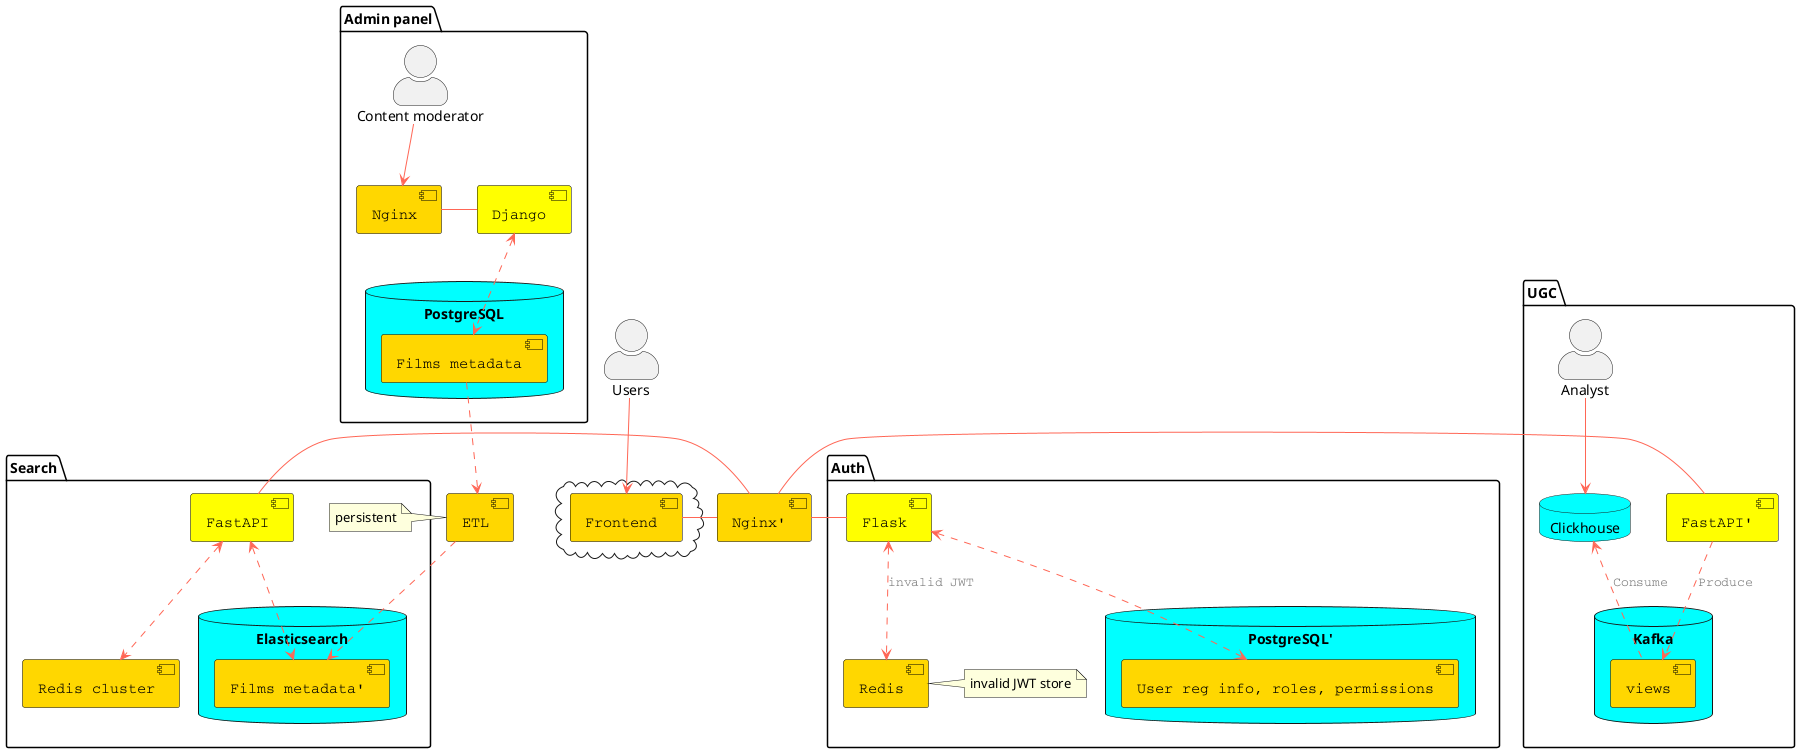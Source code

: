 @startuml
'https://plantuml.com/object-diagram

skinparam component {
  FontSize 15
  BackgroundColor<<Apache>> Pink
  BorderColor<<Apache>> #FF6655
  FontName Courier
  BorderColor black
  BackgroundColor gold
  ArrowFontName Courier
  ArrowColor #FF6655
  ArrowFontColor #777777
}
skinparam databaseBackgroundColor Aqua
skinparam actorStyle awesome

cloud {
[Frontend]
}

package "Admin panel" {
    [Django] #Yellow

    :Content moderator: --> [Nginx]
    [Nginx] - [Django]
    database "PostgreSQL" {
        [Films metadata]
    }
    [Django] <..> [Films metadata]
}

[ETL]



skinparam actorStyle awesome
    :Users: --> [Frontend]
    [Frontend] - [Nginx']

package "Search" {
    [FastAPI] #Yellow
    note right of [ETL]
    persistent
    end note

    [Films metadata] ..> [ETL]
    database "Elasticsearch" {
        [Films metadata']
    }
    [ETL] ..> [Films metadata']



    [FastAPI] <..> [Redis cluster]
    [FastAPI] <..> [Films metadata']

}

package "Auth" {
    [Flask] #Yellow
    [Redis]
    database "PostgreSQL'" {
    [User reg info, roles, permissions]
    }
    [Nginx'] - [Flask]
    [Flask] <..> [Redis] : invalid JWT
    [Flask] <..> [User reg info, roles, permissions]
    note right of [Redis]
    invalid JWT store
    end note
}

package "UGC" {
    [FastAPI'] #Yellow
    database "Kafka" {
        [views]
    }
    database "Clickhouse"

    :Analyst: --> "Clickhouse"


    [FastAPI'] ..> [views] : Produce
    "Clickhouse" <.. [views] : Consume


}

[Nginx'] - [FastAPI]
[Nginx'] - [FastAPI']


@enduml

